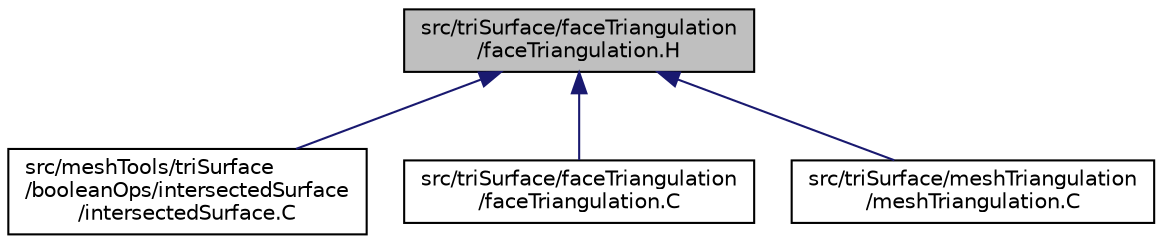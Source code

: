 digraph "src/triSurface/faceTriangulation/faceTriangulation.H"
{
  bgcolor="transparent";
  edge [fontname="Helvetica",fontsize="10",labelfontname="Helvetica",labelfontsize="10"];
  node [fontname="Helvetica",fontsize="10",shape=record];
  Node168 [label="src/triSurface/faceTriangulation\l/faceTriangulation.H",height=0.2,width=0.4,color="black", fillcolor="grey75", style="filled", fontcolor="black"];
  Node168 -> Node169 [dir="back",color="midnightblue",fontsize="10",style="solid",fontname="Helvetica"];
  Node169 [label="src/meshTools/triSurface\l/booleanOps/intersectedSurface\l/intersectedSurface.C",height=0.2,width=0.4,color="black",URL="$a08879.html"];
  Node168 -> Node170 [dir="back",color="midnightblue",fontsize="10",style="solid",fontname="Helvetica"];
  Node170 [label="src/triSurface/faceTriangulation\l/faceTriangulation.C",height=0.2,width=0.4,color="black",URL="$a17411.html"];
  Node168 -> Node171 [dir="back",color="midnightblue",fontsize="10",style="solid",fontname="Helvetica"];
  Node171 [label="src/triSurface/meshTriangulation\l/meshTriangulation.C",height=0.2,width=0.4,color="black",URL="$a17417.html"];
}
